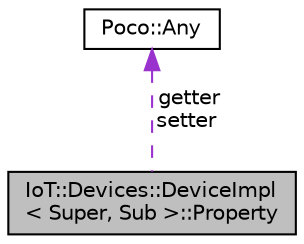 digraph "IoT::Devices::DeviceImpl&lt; Super, Sub &gt;::Property"
{
 // LATEX_PDF_SIZE
  edge [fontname="Helvetica",fontsize="10",labelfontname="Helvetica",labelfontsize="10"];
  node [fontname="Helvetica",fontsize="10",shape=record];
  Node1 [label="IoT::Devices::DeviceImpl\l\< Super, Sub \>::Property",height=0.2,width=0.4,color="black", fillcolor="grey75", style="filled", fontcolor="black",tooltip=" "];
  Node2 -> Node1 [dir="back",color="darkorchid3",fontsize="10",style="dashed",label=" getter\nsetter" ];
  Node2 [label="Poco::Any",height=0.2,width=0.4,color="black", fillcolor="white", style="filled",URL="$classPoco_1_1Any.html",tooltip=" "];
}
